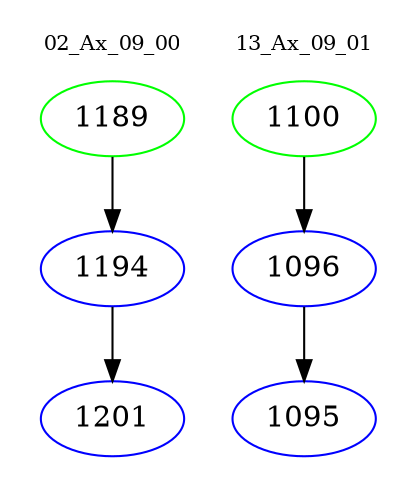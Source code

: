 digraph{
subgraph cluster_0 {
color = white
label = "02_Ax_09_00";
fontsize=10;
T0_1189 [label="1189", color="green"]
T0_1189 -> T0_1194 [color="black"]
T0_1194 [label="1194", color="blue"]
T0_1194 -> T0_1201 [color="black"]
T0_1201 [label="1201", color="blue"]
}
subgraph cluster_1 {
color = white
label = "13_Ax_09_01";
fontsize=10;
T1_1100 [label="1100", color="green"]
T1_1100 -> T1_1096 [color="black"]
T1_1096 [label="1096", color="blue"]
T1_1096 -> T1_1095 [color="black"]
T1_1095 [label="1095", color="blue"]
}
}
